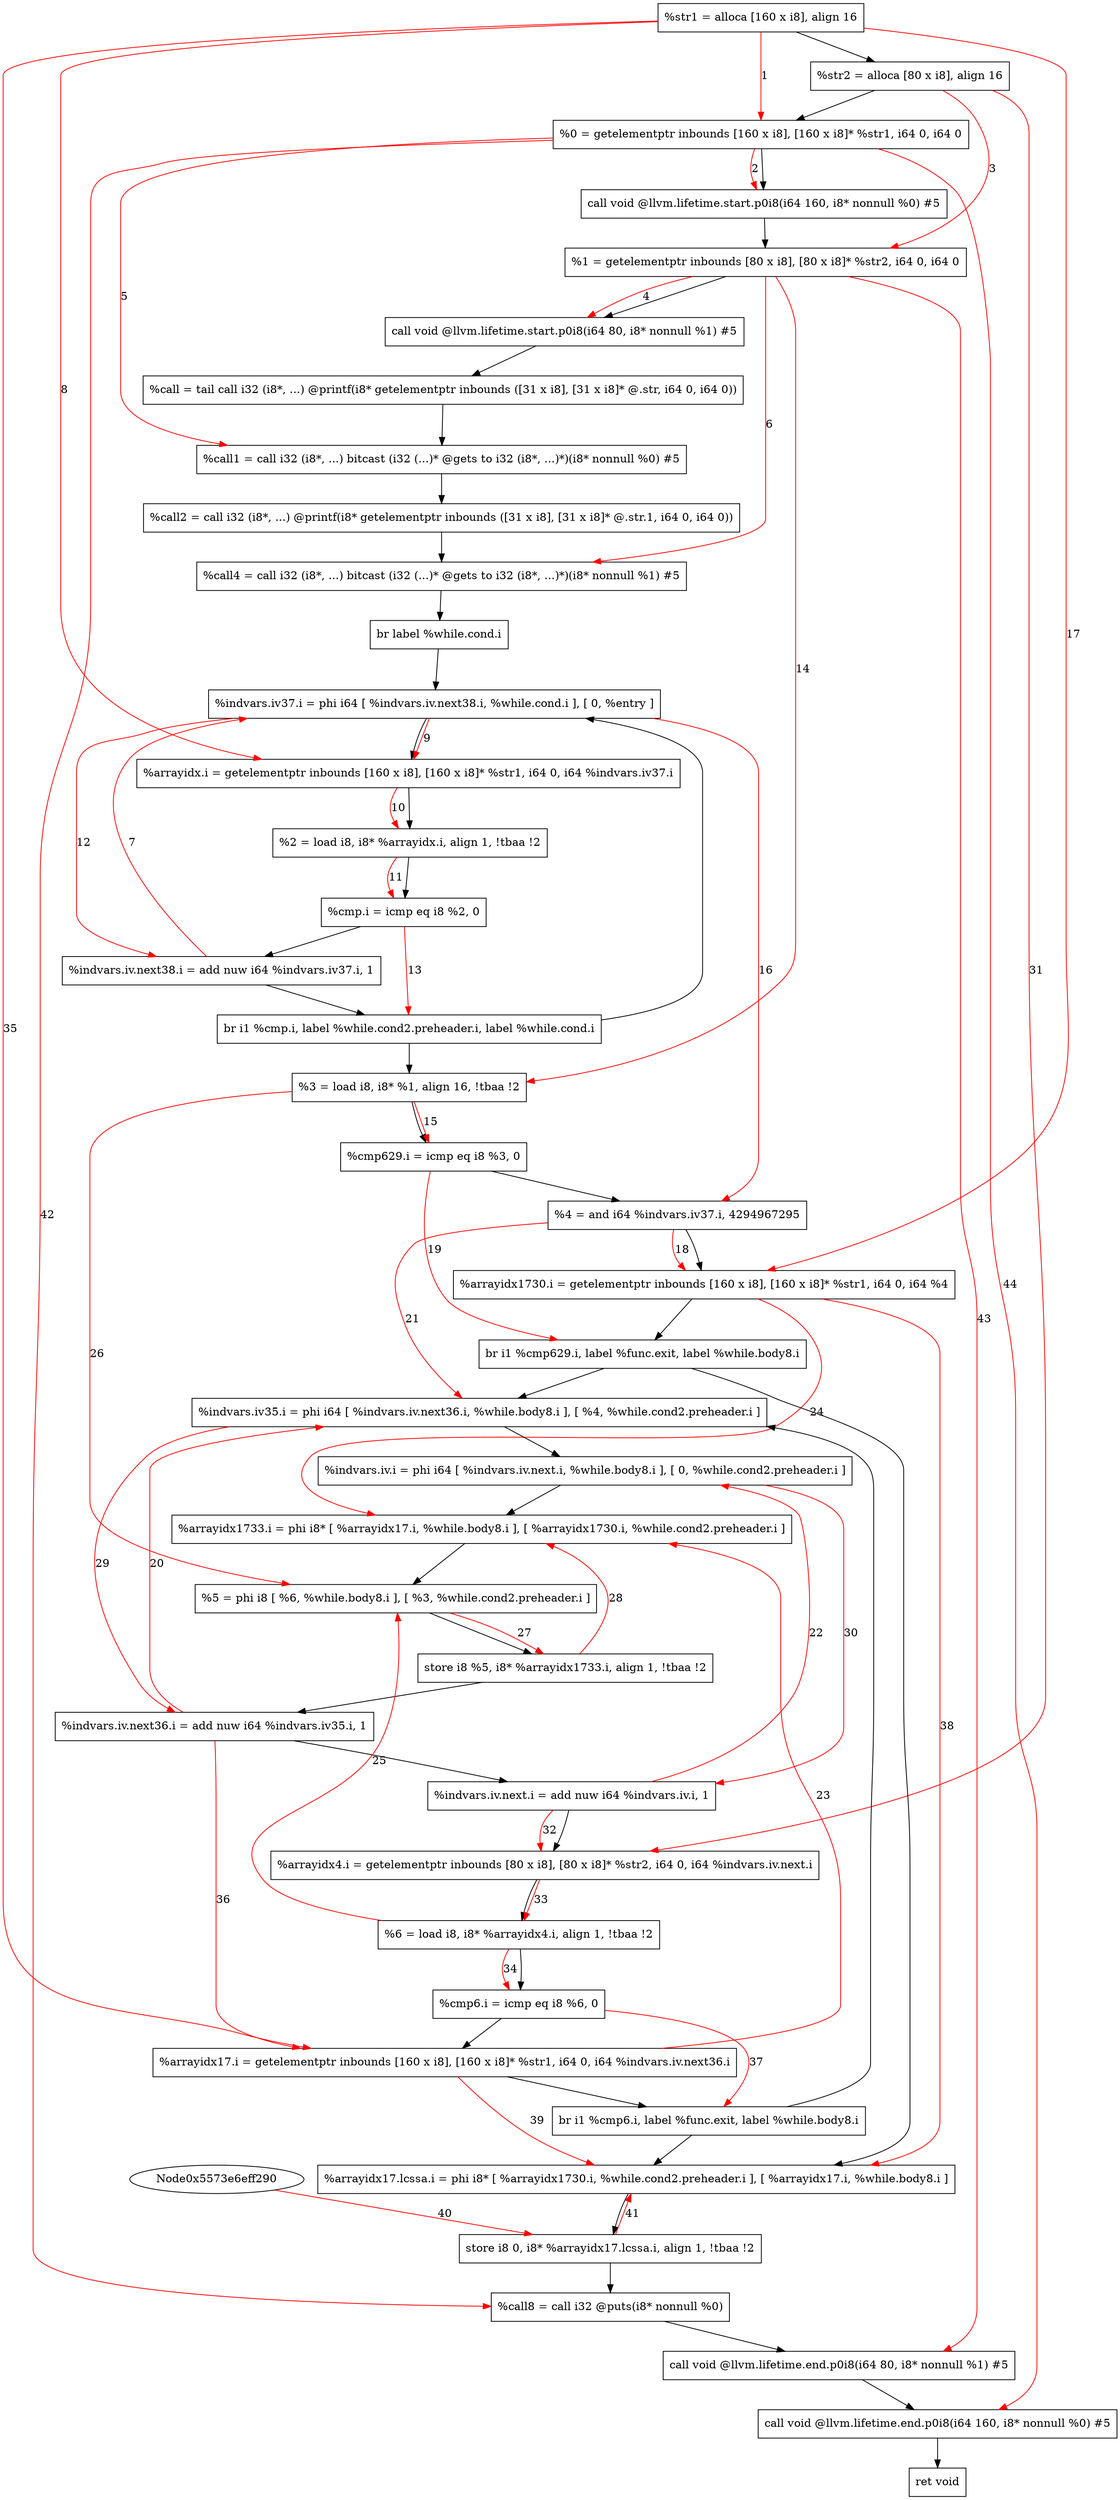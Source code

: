 digraph "CDFG for'main' function" {
	Node0x5573e6efff88[shape=record, label="  %str1 = alloca [160 x i8], align 16"]
	Node0x5573e6f00e58[shape=record, label="  %str2 = alloca [80 x i8], align 16"]
	Node0x5573e6f00f08[shape=record, label="  %0 = getelementptr inbounds [160 x i8], [160 x i8]* %str1, i64 0, i64 0"]
	Node0x5573e6f01158[shape=record, label="  call void @llvm.lifetime.start.p0i8(i64 160, i8* nonnull %0) #5"]
	Node0x5573e6f01248[shape=record, label="  %1 = getelementptr inbounds [80 x i8], [80 x i8]* %str2, i64 0, i64 0"]
	Node0x5573e6f01338[shape=record, label="  call void @llvm.lifetime.start.p0i8(i64 80, i8* nonnull %1) #5"]
	Node0x5573e6f01790[shape=record, label="  %call = tail call i32 (i8*, ...) @printf(i8* getelementptr inbounds ([31 x i8], [31 x i8]* @.str, i64 0, i64 0))"]
	Node0x5573e6f01a10[shape=record, label="  %call1 = call i32 (i8*, ...) bitcast (i32 (...)* @gets to i32 (i8*, ...)*)(i8* nonnull %0) #5"]
	Node0x5573e6f01ba0[shape=record, label="  %call2 = call i32 (i8*, ...) @printf(i8* getelementptr inbounds ([31 x i8], [31 x i8]* @.str.1, i64 0, i64 0))"]
	Node0x5573e6f01c90[shape=record, label="  %call4 = call i32 (i8*, ...) bitcast (i32 (...)* @gets to i32 (i8*, ...)*)(i8* nonnull %1) #5"]
	Node0x5573e6f01e48[shape=record, label="  br label %while.cond.i"]
	Node0x5573e6f01f48[shape=record, label="  %indvars.iv37.i = phi i64 [ %indvars.iv.next38.i, %while.cond.i ], [ 0, %entry ]"]
	Node0x5573e6f02028[shape=record, label="  %arrayidx.i = getelementptr inbounds [160 x i8], [160 x i8]* %str1, i64 0, i64 %indvars.iv37.i"]
	Node0x5573e6f020c8[shape=record, label="  %2 = load i8, i8* %arrayidx.i, align 1, !tbaa !2"]
	Node0x5573e6f02170[shape=record, label="  %cmp.i = icmp eq i8 %2, 0"]
	Node0x5573e6f02210[shape=record, label="  %indvars.iv.next38.i = add nuw i64 %indvars.iv37.i, 1"]
	Node0x5573e6f024b8[shape=record, label="  br i1 %cmp.i, label %while.cond2.preheader.i, label %while.cond.i"]
	Node0x5573e6f01de8[shape=record, label="  %3 = load i8, i8* %1, align 16, !tbaa !2"]
	Node0x5573e6f02530[shape=record, label="  %cmp629.i = icmp eq i8 %3, 0"]
	Node0x5573e6f025a0[shape=record, label="  %4 = and i64 %indvars.iv37.i, 4294967295"]
	Node0x5573e6f02678[shape=record, label="  %arrayidx1730.i = getelementptr inbounds [160 x i8], [160 x i8]* %str1, i64 0, i64 %4"]
	Node0x5573e6f028d8[shape=record, label="  br i1 %cmp629.i, label %func.exit, label %while.body8.i"]
	Node0x5573e6f031c8[shape=record, label="  %indvars.iv35.i = phi i64 [ %indvars.iv.next36.i, %while.body8.i ], [ %4, %while.cond2.preheader.i ]"]
	Node0x5573e6f03378[shape=record, label="  %indvars.iv.i = phi i64 [ %indvars.iv.next.i, %while.body8.i ], [ 0, %while.cond2.preheader.i ]"]
	Node0x5573e6f03508[shape=record, label="  %arrayidx1733.i = phi i8* [ %arrayidx17.i, %while.body8.i ], [ %arrayidx1730.i, %while.cond2.preheader.i ]"]
	Node0x5573e6f03648[shape=record, label="  %5 = phi i8 [ %6, %while.body8.i ], [ %3, %while.cond2.preheader.i ]"]
	Node0x5573e6f03710[shape=record, label="  store i8 %5, i8* %arrayidx1733.i, align 1, !tbaa !2"]
	Node0x5573e6f03790[shape=record, label="  %indvars.iv.next36.i = add nuw i64 %indvars.iv35.i, 1"]
	Node0x5573e6f03800[shape=record, label="  %indvars.iv.next.i = add nuw i64 %indvars.iv.i, 1"]
	Node0x5573e6f03888[shape=record, label="  %arrayidx4.i = getelementptr inbounds [80 x i8], [80 x i8]* %str2, i64 0, i64 %indvars.iv.next.i"]
	Node0x5573e6f032d8[shape=record, label="  %6 = load i8, i8* %arrayidx4.i, align 1, !tbaa !2"]
	Node0x5573e6f03910[shape=record, label="  %cmp6.i = icmp eq i8 %6, 0"]
	Node0x5573e6f03998[shape=record, label="  %arrayidx17.i = getelementptr inbounds [160 x i8], [160 x i8]* %str1, i64 0, i64 %indvars.iv.next36.i"]
	Node0x5573e6f03d58[shape=record, label="  br i1 %cmp6.i, label %func.exit, label %while.body8.i"]
	Node0x5573e6f03da8[shape=record, label="  %arrayidx17.lcssa.i = phi i8* [ %arrayidx1730.i, %while.cond2.preheader.i ], [ %arrayidx17.i, %while.body8.i ]"]
	Node0x5573e6f03e70[shape=record, label="  store i8 0, i8* %arrayidx17.lcssa.i, align 1, !tbaa !2"]
	Node0x5573e6f03f80[shape=record, label="  %call8 = call i32 @puts(i8* nonnull %0)"]
	Node0x5573e6f040e8[shape=record, label="  call void @llvm.lifetime.end.p0i8(i64 80, i8* nonnull %1) #5"]
	Node0x5573e6f041f8[shape=record, label="  call void @llvm.lifetime.end.p0i8(i64 160, i8* nonnull %0) #5"]
	Node0x5573e6f035a0[shape=record, label="  ret void"]
	Node0x5573e6efff88 -> Node0x5573e6f00e58
	Node0x5573e6f00e58 -> Node0x5573e6f00f08
	Node0x5573e6f00f08 -> Node0x5573e6f01158
	Node0x5573e6f01158 -> Node0x5573e6f01248
	Node0x5573e6f01248 -> Node0x5573e6f01338
	Node0x5573e6f01338 -> Node0x5573e6f01790
	Node0x5573e6f01790 -> Node0x5573e6f01a10
	Node0x5573e6f01a10 -> Node0x5573e6f01ba0
	Node0x5573e6f01ba0 -> Node0x5573e6f01c90
	Node0x5573e6f01c90 -> Node0x5573e6f01e48
	Node0x5573e6f01e48 -> Node0x5573e6f01f48
	Node0x5573e6f01f48 -> Node0x5573e6f02028
	Node0x5573e6f02028 -> Node0x5573e6f020c8
	Node0x5573e6f020c8 -> Node0x5573e6f02170
	Node0x5573e6f02170 -> Node0x5573e6f02210
	Node0x5573e6f02210 -> Node0x5573e6f024b8
	Node0x5573e6f024b8 -> Node0x5573e6f01de8
	Node0x5573e6f024b8 -> Node0x5573e6f01f48
	Node0x5573e6f01de8 -> Node0x5573e6f02530
	Node0x5573e6f02530 -> Node0x5573e6f025a0
	Node0x5573e6f025a0 -> Node0x5573e6f02678
	Node0x5573e6f02678 -> Node0x5573e6f028d8
	Node0x5573e6f028d8 -> Node0x5573e6f03da8
	Node0x5573e6f028d8 -> Node0x5573e6f031c8
	Node0x5573e6f031c8 -> Node0x5573e6f03378
	Node0x5573e6f03378 -> Node0x5573e6f03508
	Node0x5573e6f03508 -> Node0x5573e6f03648
	Node0x5573e6f03648 -> Node0x5573e6f03710
	Node0x5573e6f03710 -> Node0x5573e6f03790
	Node0x5573e6f03790 -> Node0x5573e6f03800
	Node0x5573e6f03800 -> Node0x5573e6f03888
	Node0x5573e6f03888 -> Node0x5573e6f032d8
	Node0x5573e6f032d8 -> Node0x5573e6f03910
	Node0x5573e6f03910 -> Node0x5573e6f03998
	Node0x5573e6f03998 -> Node0x5573e6f03d58
	Node0x5573e6f03d58 -> Node0x5573e6f03da8
	Node0x5573e6f03d58 -> Node0x5573e6f031c8
	Node0x5573e6f03da8 -> Node0x5573e6f03e70
	Node0x5573e6f03e70 -> Node0x5573e6f03f80
	Node0x5573e6f03f80 -> Node0x5573e6f040e8
	Node0x5573e6f040e8 -> Node0x5573e6f041f8
	Node0x5573e6f041f8 -> Node0x5573e6f035a0
edge [color=red]
	Node0x5573e6efff88 -> Node0x5573e6f00f08[label="1"]
	Node0x5573e6f00f08 -> Node0x5573e6f01158[label="2"]
	Node0x5573e6f00e58 -> Node0x5573e6f01248[label="3"]
	Node0x5573e6f01248 -> Node0x5573e6f01338[label="4"]
	Node0x5573e6f00f08 -> Node0x5573e6f01a10[label="5"]
	Node0x5573e6f01248 -> Node0x5573e6f01c90[label="6"]
	Node0x5573e6f02210 -> Node0x5573e6f01f48[label="7"]
	Node0x5573e6efff88 -> Node0x5573e6f02028[label="8"]
	Node0x5573e6f01f48 -> Node0x5573e6f02028[label="9"]
	Node0x5573e6f02028 -> Node0x5573e6f020c8[label="10"]
	Node0x5573e6f020c8 -> Node0x5573e6f02170[label="11"]
	Node0x5573e6f01f48 -> Node0x5573e6f02210[label="12"]
	Node0x5573e6f02170 -> Node0x5573e6f024b8[label="13"]
	Node0x5573e6f01248 -> Node0x5573e6f01de8[label="14"]
	Node0x5573e6f01de8 -> Node0x5573e6f02530[label="15"]
	Node0x5573e6f01f48 -> Node0x5573e6f025a0[label="16"]
	Node0x5573e6efff88 -> Node0x5573e6f02678[label="17"]
	Node0x5573e6f025a0 -> Node0x5573e6f02678[label="18"]
	Node0x5573e6f02530 -> Node0x5573e6f028d8[label="19"]
	Node0x5573e6f03790 -> Node0x5573e6f031c8[label="20"]
	Node0x5573e6f025a0 -> Node0x5573e6f031c8[label="21"]
	Node0x5573e6f03800 -> Node0x5573e6f03378[label="22"]
	Node0x5573e6f03998 -> Node0x5573e6f03508[label="23"]
	Node0x5573e6f02678 -> Node0x5573e6f03508[label="24"]
	Node0x5573e6f032d8 -> Node0x5573e6f03648[label="25"]
	Node0x5573e6f01de8 -> Node0x5573e6f03648[label="26"]
	Node0x5573e6f03648 -> Node0x5573e6f03710[label="27"]
	Node0x5573e6f03710 -> Node0x5573e6f03508[label="28"]
	Node0x5573e6f031c8 -> Node0x5573e6f03790[label="29"]
	Node0x5573e6f03378 -> Node0x5573e6f03800[label="30"]
	Node0x5573e6f00e58 -> Node0x5573e6f03888[label="31"]
	Node0x5573e6f03800 -> Node0x5573e6f03888[label="32"]
	Node0x5573e6f03888 -> Node0x5573e6f032d8[label="33"]
	Node0x5573e6f032d8 -> Node0x5573e6f03910[label="34"]
	Node0x5573e6efff88 -> Node0x5573e6f03998[label="35"]
	Node0x5573e6f03790 -> Node0x5573e6f03998[label="36"]
	Node0x5573e6f03910 -> Node0x5573e6f03d58[label="37"]
	Node0x5573e6f02678 -> Node0x5573e6f03da8[label="38"]
	Node0x5573e6f03998 -> Node0x5573e6f03da8[label="39"]
	Node0x5573e6eff290 -> Node0x5573e6f03e70[label="40"]
	Node0x5573e6f03e70 -> Node0x5573e6f03da8[label="41"]
	Node0x5573e6f00f08 -> Node0x5573e6f03f80[label="42"]
	Node0x5573e6f01248 -> Node0x5573e6f040e8[label="43"]
	Node0x5573e6f00f08 -> Node0x5573e6f041f8[label="44"]
}
